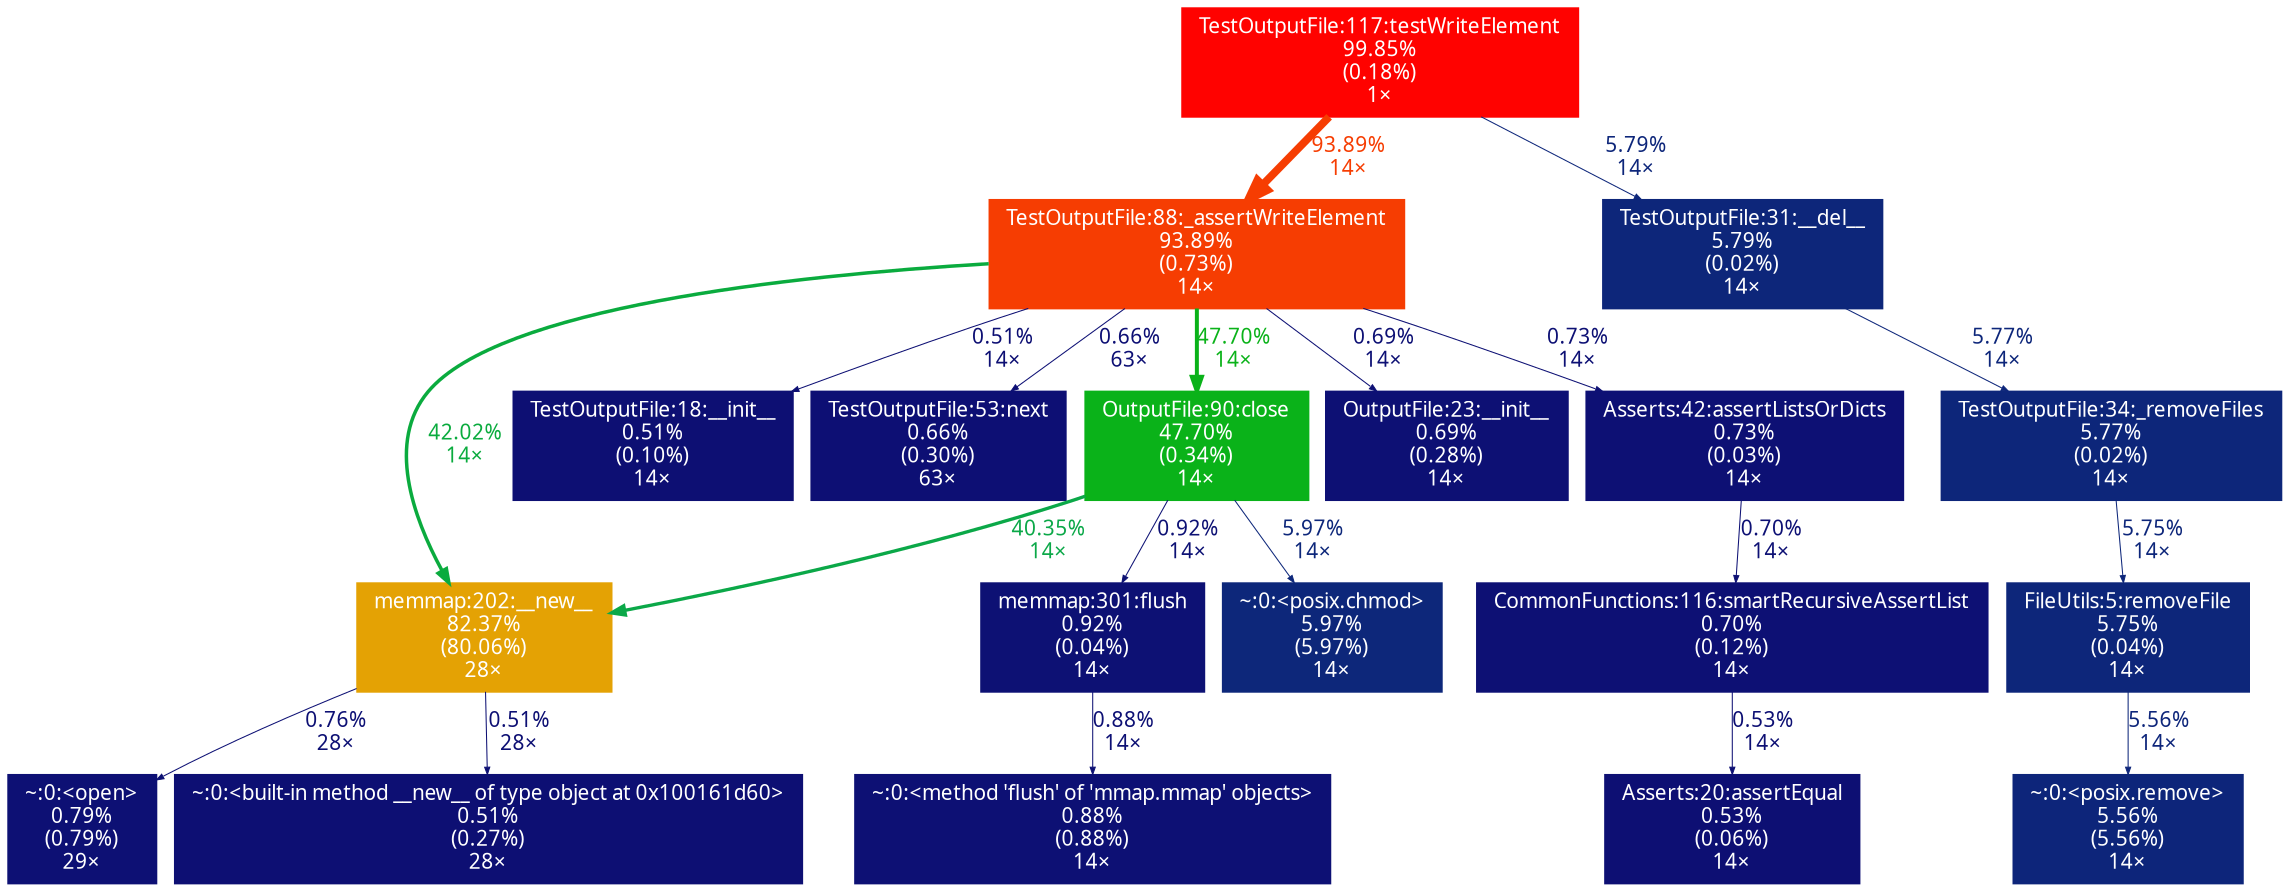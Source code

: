 digraph {
	graph [fontname=vera, nodesep=0.125, ranksep=0.25];
	node [fontcolor=white, fontname=vera, height=0, shape=box, style=filled, width=0];
	edge [fontname=vera];
	3 [color="#e4a204", fontcolor="#ffffff", fontsize="10.00", label="memmap:202:__new__\n82.37%\n(80.06%)\n28×", tooltip="/Users/sveinugu/miniconda2/lib/python2.7/site-packages/numpy/core/memmap.py"];
	3 -> 34 [arrowsize="0.35", color="#0d1074", fontcolor="#0d1074", fontsize="10.00", label="0.76%\n28×", labeldistance="0.50", penwidth="0.50"];
	3 -> 62 [arrowsize="0.35", color="#0d0f73", fontcolor="#0d0f73", fontsize="10.00", label="0.51%\n28×", labeldistance="0.50", penwidth="0.50"];
	4 [color="#0d267a", fontcolor="#ffffff", fontsize="10.00", label="FileUtils:5:removeFile\n5.75%\n(0.04%)\n14×", tooltip="/Users/sveinugu/PycharmProjects/gtrackcore/gtrackcore/test/common/FileUtils.py"];
	4 -> 106 [arrowsize="0.35", color="#0d257a", fontcolor="#0d257a", fontsize="10.00", label="5.56%\n14×", labeldistance="0.50", penwidth="0.50"];
	5 [color="#0d267a", fontcolor="#ffffff", fontsize="10.00", label="TestOutputFile:34:_removeFiles\n5.77%\n(0.02%)\n14×", tooltip="/Users/sveinugu/PycharmProjects/gtrackcore/gtrackcore/test/memmap/TestOutputFile.py"];
	5 -> 4 [arrowsize="0.35", color="#0d267a", fontcolor="#0d267a", fontsize="10.00", label="5.75%\n14×", labeldistance="0.50", penwidth="0.50"];
	15 [color="#0d0f73", fontcolor="#ffffff", fontsize="10.00", label="TestOutputFile:18:__init__\n0.51%\n(0.10%)\n14×", tooltip="/Users/sveinugu/PycharmProjects/gtrackcore/gtrackcore/test/memmap/TestOutputFile.py"];
	16 [color="#0d0f73", fontcolor="#ffffff", fontsize="10.00", label="Asserts:20:assertEqual\n0.53%\n(0.06%)\n14×", tooltip="/Users/sveinugu/PycharmProjects/gtrackcore/gtrackcore/test/common/Asserts.py"];
	17 [color="#0d1074", fontcolor="#ffffff", fontsize="10.00", label="CommonFunctions:116:smartRecursiveAssertList\n0.70%\n(0.12%)\n14×", tooltip="/Users/sveinugu/PycharmProjects/gtrackcore/gtrackcore/util/CommonFunctions.py"];
	17 -> 16 [arrowsize="0.35", color="#0d0f73", fontcolor="#0d0f73", fontsize="10.00", label="0.53%\n14×", labeldistance="0.50", penwidth="0.50"];
	28 [color="#0d0f74", fontcolor="#ffffff", fontsize="10.00", label="TestOutputFile:53:next\n0.66%\n(0.30%)\n63×", tooltip="/Users/sveinugu/PycharmProjects/gtrackcore/gtrackcore/test/memmap/TestOutputFile.py"];
	34 [color="#0d1074", fontcolor="#ffffff", fontsize="10.00", label="~:0:<open>\n0.79%\n(0.79%)\n29×", tooltip="~"];
	39 [color="#0ab219", fontcolor="#ffffff", fontsize="10.00", label="OutputFile:90:close\n47.70%\n(0.34%)\n14×", tooltip="/Users/sveinugu/PycharmProjects/gtrackcore/gtrackcore/preprocess/memmap/OutputFile.py"];
	39 -> 3 [arrowsize="0.64", color="#0ba848", fontcolor="#0ba848", fontsize="10.00", label="40.35%\n14×", labeldistance="1.61", penwidth="1.61"];
	39 -> 51 [arrowsize="0.35", color="#0d1174", fontcolor="#0d1174", fontsize="10.00", label="0.92%\n14×", labeldistance="0.50", penwidth="0.50"];
	39 -> 53 [arrowsize="0.35", color="#0d277a", fontcolor="#0d277a", fontsize="10.00", label="5.97%\n14×", labeldistance="0.50", penwidth="0.50"];
	40 [color="#f63d02", fontcolor="#ffffff", fontsize="10.00", label="TestOutputFile:88:_assertWriteElement\n93.89%\n(0.73%)\n14×", tooltip="/Users/sveinugu/PycharmProjects/gtrackcore/gtrackcore/test/memmap/TestOutputFile.py"];
	40 -> 3 [arrowsize="0.65", color="#0aab3e", fontcolor="#0aab3e", fontsize="10.00", label="42.02%\n14×", labeldistance="1.68", penwidth="1.68"];
	40 -> 15 [arrowsize="0.35", color="#0d0f73", fontcolor="#0d0f73", fontsize="10.00", label="0.51%\n14×", labeldistance="0.50", penwidth="0.50"];
	40 -> 28 [arrowsize="0.35", color="#0d0f74", fontcolor="#0d0f74", fontsize="10.00", label="0.66%\n63×", labeldistance="0.50", penwidth="0.50"];
	40 -> 39 [arrowsize="0.69", color="#0ab219", fontcolor="#0ab219", fontsize="10.00", label="47.70%\n14×", labeldistance="1.91", penwidth="1.91"];
	40 -> 44 [arrowsize="0.35", color="#0d1074", fontcolor="#0d1074", fontsize="10.00", label="0.69%\n14×", labeldistance="0.50", penwidth="0.50"];
	40 -> 114 [arrowsize="0.35", color="#0d1074", fontcolor="#0d1074", fontsize="10.00", label="0.73%\n14×", labeldistance="0.50", penwidth="0.50"];
	43 [color="#ff0200", fontcolor="#ffffff", fontsize="10.00", label="TestOutputFile:117:testWriteElement\n99.85%\n(0.18%)\n1×", tooltip="/Users/sveinugu/PycharmProjects/gtrackcore/gtrackcore/test/memmap/TestOutputFile.py"];
	43 -> 40 [arrowsize="0.97", color="#f63d02", fontcolor="#f63d02", fontsize="10.00", label="93.89%\n14×", labeldistance="3.76", penwidth="3.76"];
	43 -> 69 [arrowsize="0.35", color="#0d267a", fontcolor="#0d267a", fontsize="10.00", label="5.79%\n14×", labeldistance="0.50", penwidth="0.50"];
	44 [color="#0d1074", fontcolor="#ffffff", fontsize="10.00", label="OutputFile:23:__init__\n0.69%\n(0.28%)\n14×", tooltip="/Users/sveinugu/PycharmProjects/gtrackcore/gtrackcore/preprocess/memmap/OutputFile.py"];
	51 [color="#0d1174", fontcolor="#ffffff", fontsize="10.00", label="memmap:301:flush\n0.92%\n(0.04%)\n14×", tooltip="/Users/sveinugu/miniconda2/lib/python2.7/site-packages/numpy/core/memmap.py"];
	51 -> 90 [arrowsize="0.35", color="#0d1074", fontcolor="#0d1074", fontsize="10.00", label="0.88%\n14×", labeldistance="0.50", penwidth="0.50"];
	53 [color="#0d277a", fontcolor="#ffffff", fontsize="10.00", label="~:0:<posix.chmod>\n5.97%\n(5.97%)\n14×", tooltip="~"];
	62 [color="#0d0f73", fontcolor="#ffffff", fontsize="10.00", label="~:0:<built-in method __new__ of type object at 0x100161d60>\n0.51%\n(0.27%)\n28×", tooltip="~"];
	69 [color="#0d267a", fontcolor="#ffffff", fontsize="10.00", label="TestOutputFile:31:__del__\n5.79%\n(0.02%)\n14×", tooltip="/Users/sveinugu/PycharmProjects/gtrackcore/gtrackcore/test/memmap/TestOutputFile.py"];
	69 -> 5 [arrowsize="0.35", color="#0d267a", fontcolor="#0d267a", fontsize="10.00", label="5.77%\n14×", labeldistance="0.50", penwidth="0.50"];
	90 [color="#0d1074", fontcolor="#ffffff", fontsize="10.00", label="~:0:<method 'flush' of 'mmap.mmap' objects>\n0.88%\n(0.88%)\n14×", tooltip="~"];
	106 [color="#0d257a", fontcolor="#ffffff", fontsize="10.00", label="~:0:<posix.remove>\n5.56%\n(5.56%)\n14×", tooltip="~"];
	114 [color="#0d1074", fontcolor="#ffffff", fontsize="10.00", label="Asserts:42:assertListsOrDicts\n0.73%\n(0.03%)\n14×", tooltip="/Users/sveinugu/PycharmProjects/gtrackcore/gtrackcore/test/common/Asserts.py"];
	114 -> 17 [arrowsize="0.35", color="#0d1074", fontcolor="#0d1074", fontsize="10.00", label="0.70%\n14×", labeldistance="0.50", penwidth="0.50"];
}
